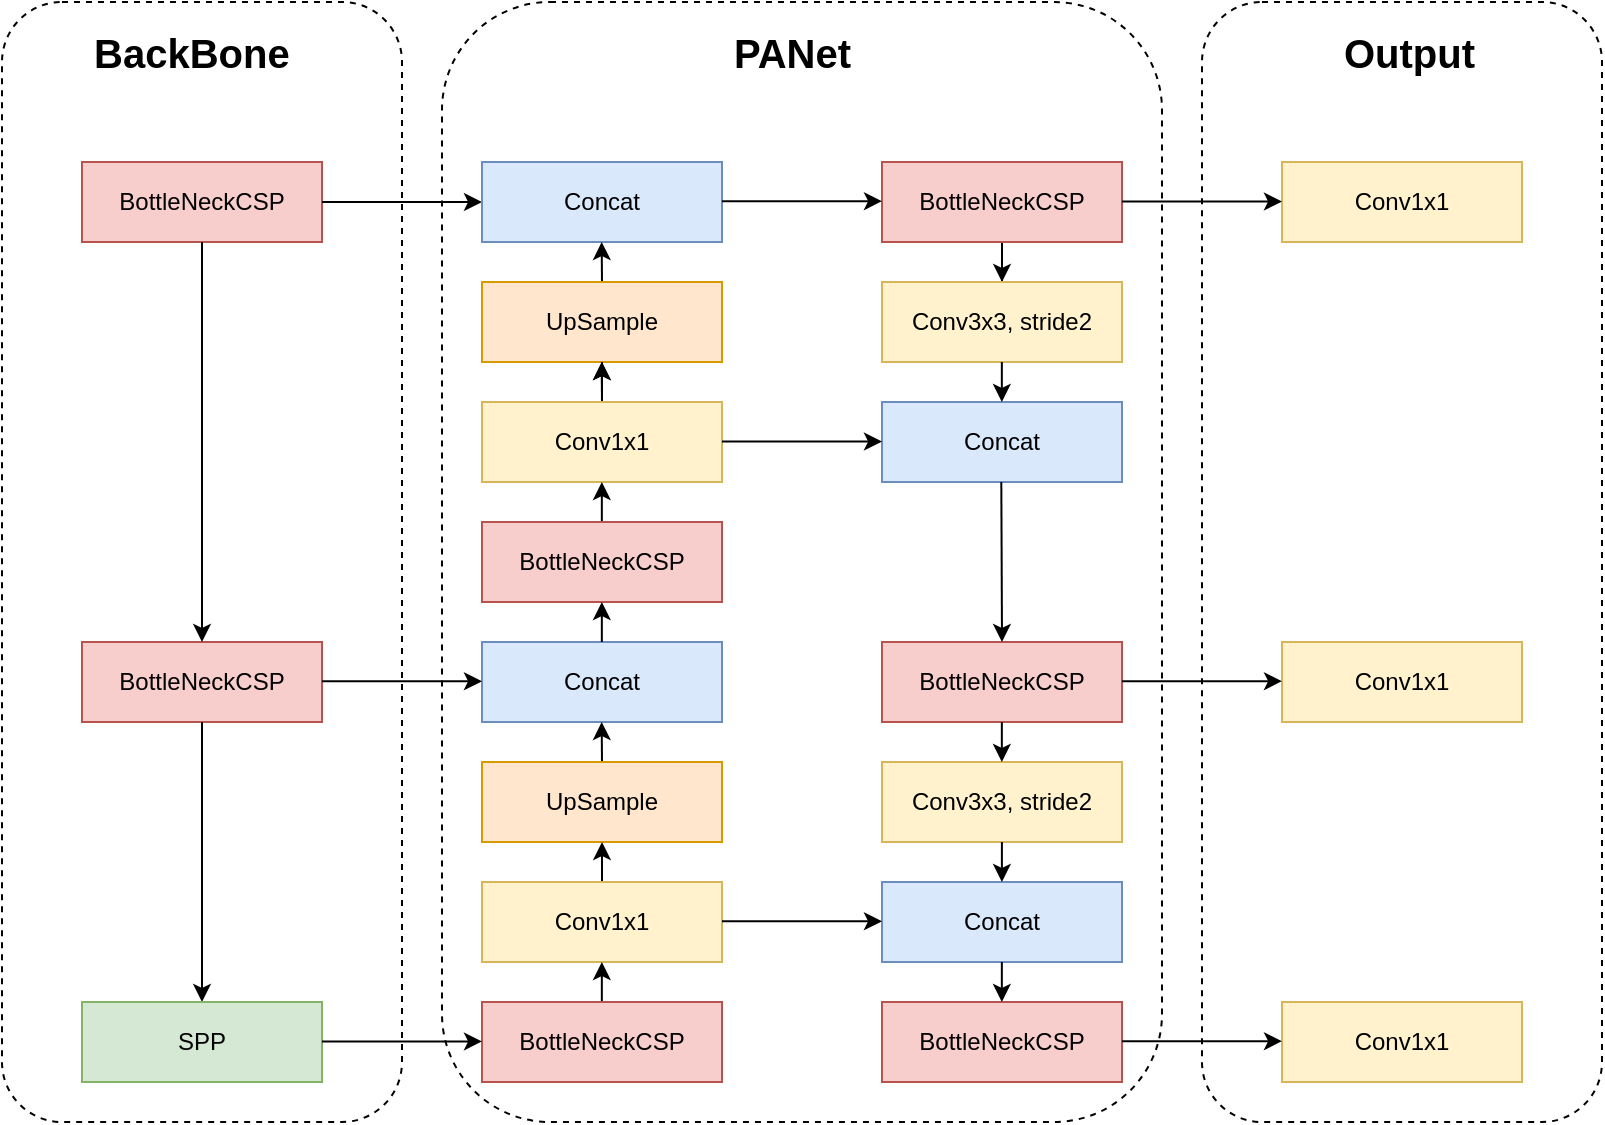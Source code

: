 <mxfile version="26.0.2">
  <diagram name="Page-1" id="G8kShVRum3qyttD_QA6k">
    <mxGraphModel dx="1616" dy="933" grid="1" gridSize="10" guides="1" tooltips="1" connect="1" arrows="1" fold="1" page="1" pageScale="1" pageWidth="10000" pageHeight="10000" math="0" shadow="0">
      <root>
        <mxCell id="0" />
        <mxCell id="1" parent="0" />
        <mxCell id="0eR2FXK2dG4zr-ykCBvd-1" value="BottleNeckCSP" style="rounded=0;whiteSpace=wrap;html=1;fillColor=#f8cecc;strokeColor=#b85450;" vertex="1" parent="1">
          <mxGeometry x="720" y="360" width="120" height="40" as="geometry" />
        </mxCell>
        <mxCell id="0eR2FXK2dG4zr-ykCBvd-2" value="BottleNeckCSP" style="rounded=0;whiteSpace=wrap;html=1;fillColor=#f8cecc;strokeColor=#b85450;" vertex="1" parent="1">
          <mxGeometry x="720" y="600" width="120" height="40" as="geometry" />
        </mxCell>
        <mxCell id="0eR2FXK2dG4zr-ykCBvd-3" value="" style="endArrow=classic;html=1;rounded=0;exitX=0.5;exitY=1;exitDx=0;exitDy=0;" edge="1" parent="1" source="0eR2FXK2dG4zr-ykCBvd-1" target="0eR2FXK2dG4zr-ykCBvd-2">
          <mxGeometry width="50" height="50" relative="1" as="geometry">
            <mxPoint x="960" y="520" as="sourcePoint" />
            <mxPoint x="1010" y="470" as="targetPoint" />
          </mxGeometry>
        </mxCell>
        <mxCell id="0eR2FXK2dG4zr-ykCBvd-4" value="" style="endArrow=classic;html=1;rounded=0;exitX=1;exitY=0.5;exitDx=0;exitDy=0;" edge="1" parent="1" source="0eR2FXK2dG4zr-ykCBvd-1">
          <mxGeometry width="50" height="50" relative="1" as="geometry">
            <mxPoint x="960" y="520" as="sourcePoint" />
            <mxPoint x="920" y="380" as="targetPoint" />
            <Array as="points">
              <mxPoint x="890" y="380" />
            </Array>
          </mxGeometry>
        </mxCell>
        <mxCell id="0eR2FXK2dG4zr-ykCBvd-5" value="Concat" style="rounded=0;whiteSpace=wrap;html=1;fillColor=#dae8fc;strokeColor=#6c8ebf;" vertex="1" parent="1">
          <mxGeometry x="920" y="360" width="120" height="40" as="geometry" />
        </mxCell>
        <mxCell id="0eR2FXK2dG4zr-ykCBvd-6" value="" style="endArrow=classic;html=1;rounded=0;" edge="1" parent="1">
          <mxGeometry width="50" height="50" relative="1" as="geometry">
            <mxPoint x="980" y="420" as="sourcePoint" />
            <mxPoint x="979.83" y="400" as="targetPoint" />
          </mxGeometry>
        </mxCell>
        <mxCell id="0eR2FXK2dG4zr-ykCBvd-7" value="UpSample" style="rounded=0;whiteSpace=wrap;html=1;fillColor=#ffe6cc;strokeColor=#d79b00;" vertex="1" parent="1">
          <mxGeometry x="920" y="420" width="120" height="40" as="geometry" />
        </mxCell>
        <mxCell id="0eR2FXK2dG4zr-ykCBvd-8" value="" style="endArrow=classic;html=1;rounded=0;" edge="1" parent="1">
          <mxGeometry width="50" height="50" relative="1" as="geometry">
            <mxPoint x="980" y="480" as="sourcePoint" />
            <mxPoint x="979.83" y="460" as="targetPoint" />
          </mxGeometry>
        </mxCell>
        <mxCell id="0eR2FXK2dG4zr-ykCBvd-10" value="" style="edgeStyle=orthogonalEdgeStyle;rounded=0;orthogonalLoop=1;jettySize=auto;html=1;" edge="1" parent="1" source="0eR2FXK2dG4zr-ykCBvd-9" target="0eR2FXK2dG4zr-ykCBvd-7">
          <mxGeometry relative="1" as="geometry" />
        </mxCell>
        <mxCell id="0eR2FXK2dG4zr-ykCBvd-9" value="Conv1x1" style="rounded=0;whiteSpace=wrap;html=1;fillColor=#fff2cc;strokeColor=#d6b656;" vertex="1" parent="1">
          <mxGeometry x="920" y="480" width="120" height="40" as="geometry" />
        </mxCell>
        <mxCell id="0eR2FXK2dG4zr-ykCBvd-11" value="" style="edgeStyle=orthogonalEdgeStyle;rounded=0;orthogonalLoop=1;jettySize=auto;html=1;" edge="1" parent="1">
          <mxGeometry relative="1" as="geometry">
            <mxPoint x="979.92" y="540" as="sourcePoint" />
            <mxPoint x="979.92" y="520" as="targetPoint" />
          </mxGeometry>
        </mxCell>
        <mxCell id="0eR2FXK2dG4zr-ykCBvd-12" value="BottleNeckCSP" style="rounded=0;whiteSpace=wrap;html=1;fillColor=#f8cecc;strokeColor=#b85450;" vertex="1" parent="1">
          <mxGeometry x="920" y="540" width="120" height="40" as="geometry" />
        </mxCell>
        <mxCell id="0eR2FXK2dG4zr-ykCBvd-13" value="Concat" style="rounded=0;whiteSpace=wrap;html=1;fillColor=#dae8fc;strokeColor=#6c8ebf;" vertex="1" parent="1">
          <mxGeometry x="920" y="600" width="120" height="40" as="geometry" />
        </mxCell>
        <mxCell id="0eR2FXK2dG4zr-ykCBvd-14" value="" style="edgeStyle=orthogonalEdgeStyle;rounded=0;orthogonalLoop=1;jettySize=auto;html=1;" edge="1" parent="1">
          <mxGeometry relative="1" as="geometry">
            <mxPoint x="979.92" y="600" as="sourcePoint" />
            <mxPoint x="979.92" y="580" as="targetPoint" />
          </mxGeometry>
        </mxCell>
        <mxCell id="0eR2FXK2dG4zr-ykCBvd-15" value="" style="endArrow=classic;html=1;rounded=0;exitX=1;exitY=0.5;exitDx=0;exitDy=0;" edge="1" parent="1">
          <mxGeometry width="50" height="50" relative="1" as="geometry">
            <mxPoint x="840" y="619.66" as="sourcePoint" />
            <mxPoint x="920" y="619.66" as="targetPoint" />
          </mxGeometry>
        </mxCell>
        <mxCell id="0eR2FXK2dG4zr-ykCBvd-16" value="" style="endArrow=classic;html=1;rounded=0;" edge="1" parent="1">
          <mxGeometry width="50" height="50" relative="1" as="geometry">
            <mxPoint x="980" y="660" as="sourcePoint" />
            <mxPoint x="979.83" y="640" as="targetPoint" />
          </mxGeometry>
        </mxCell>
        <mxCell id="0eR2FXK2dG4zr-ykCBvd-17" value="UpSample" style="rounded=0;whiteSpace=wrap;html=1;fillColor=#ffe6cc;strokeColor=#d79b00;" vertex="1" parent="1">
          <mxGeometry x="920" y="660" width="120" height="40" as="geometry" />
        </mxCell>
        <mxCell id="0eR2FXK2dG4zr-ykCBvd-18" value="" style="edgeStyle=orthogonalEdgeStyle;rounded=0;orthogonalLoop=1;jettySize=auto;html=1;" edge="1" parent="1" source="0eR2FXK2dG4zr-ykCBvd-19">
          <mxGeometry relative="1" as="geometry">
            <mxPoint x="980" y="700" as="targetPoint" />
          </mxGeometry>
        </mxCell>
        <mxCell id="0eR2FXK2dG4zr-ykCBvd-19" value="Conv1x1" style="rounded=0;whiteSpace=wrap;html=1;fillColor=#fff2cc;strokeColor=#d6b656;" vertex="1" parent="1">
          <mxGeometry x="920" y="720" width="120" height="40" as="geometry" />
        </mxCell>
        <mxCell id="0eR2FXK2dG4zr-ykCBvd-20" value="" style="edgeStyle=orthogonalEdgeStyle;rounded=0;orthogonalLoop=1;jettySize=auto;html=1;" edge="1" parent="1">
          <mxGeometry relative="1" as="geometry">
            <mxPoint x="979.92" y="780" as="sourcePoint" />
            <mxPoint x="979.92" y="760" as="targetPoint" />
          </mxGeometry>
        </mxCell>
        <mxCell id="0eR2FXK2dG4zr-ykCBvd-21" value="BottleNeckCSP" style="rounded=0;whiteSpace=wrap;html=1;fillColor=#f8cecc;strokeColor=#b85450;" vertex="1" parent="1">
          <mxGeometry x="920" y="780" width="120" height="40" as="geometry" />
        </mxCell>
        <mxCell id="0eR2FXK2dG4zr-ykCBvd-22" value="" style="endArrow=classic;html=1;rounded=0;exitX=0.5;exitY=1;exitDx=0;exitDy=0;" edge="1" parent="1" source="0eR2FXK2dG4zr-ykCBvd-2">
          <mxGeometry width="50" height="50" relative="1" as="geometry">
            <mxPoint x="870" y="710" as="sourcePoint" />
            <mxPoint x="780" y="780" as="targetPoint" />
          </mxGeometry>
        </mxCell>
        <mxCell id="0eR2FXK2dG4zr-ykCBvd-23" value="SPP" style="rounded=0;whiteSpace=wrap;html=1;fillColor=#d5e8d4;strokeColor=#82b366;" vertex="1" parent="1">
          <mxGeometry x="720" y="780" width="120" height="40" as="geometry" />
        </mxCell>
        <mxCell id="0eR2FXK2dG4zr-ykCBvd-24" value="" style="endArrow=classic;html=1;rounded=0;exitX=1;exitY=0.5;exitDx=0;exitDy=0;" edge="1" parent="1">
          <mxGeometry width="50" height="50" relative="1" as="geometry">
            <mxPoint x="840" y="799.71" as="sourcePoint" />
            <mxPoint x="920" y="799.71" as="targetPoint" />
          </mxGeometry>
        </mxCell>
        <mxCell id="0eR2FXK2dG4zr-ykCBvd-32" value="" style="edgeStyle=orthogonalEdgeStyle;rounded=0;orthogonalLoop=1;jettySize=auto;html=1;" edge="1" parent="1" source="0eR2FXK2dG4zr-ykCBvd-25" target="0eR2FXK2dG4zr-ykCBvd-28">
          <mxGeometry relative="1" as="geometry" />
        </mxCell>
        <mxCell id="0eR2FXK2dG4zr-ykCBvd-25" value="BottleNeckCSP" style="rounded=0;whiteSpace=wrap;html=1;fillColor=#f8cecc;strokeColor=#b85450;" vertex="1" parent="1">
          <mxGeometry x="1120" y="360" width="120" height="40" as="geometry" />
        </mxCell>
        <mxCell id="0eR2FXK2dG4zr-ykCBvd-26" value="" style="endArrow=classic;html=1;rounded=0;exitX=1;exitY=0.5;exitDx=0;exitDy=0;" edge="1" parent="1">
          <mxGeometry width="50" height="50" relative="1" as="geometry">
            <mxPoint x="1040" y="379.58" as="sourcePoint" />
            <mxPoint x="1120" y="379.58" as="targetPoint" />
            <Array as="points">
              <mxPoint x="1090" y="379.58" />
            </Array>
          </mxGeometry>
        </mxCell>
        <mxCell id="0eR2FXK2dG4zr-ykCBvd-28" value="Conv3x3, stride2" style="rounded=0;whiteSpace=wrap;html=1;fillColor=#fff2cc;strokeColor=#d6b656;" vertex="1" parent="1">
          <mxGeometry x="1120" y="420" width="120" height="40" as="geometry" />
        </mxCell>
        <mxCell id="0eR2FXK2dG4zr-ykCBvd-33" value="Concat" style="rounded=0;whiteSpace=wrap;html=1;fillColor=#dae8fc;strokeColor=#6c8ebf;" vertex="1" parent="1">
          <mxGeometry x="1120" y="480" width="120" height="40" as="geometry" />
        </mxCell>
        <mxCell id="0eR2FXK2dG4zr-ykCBvd-34" value="" style="edgeStyle=orthogonalEdgeStyle;rounded=0;orthogonalLoop=1;jettySize=auto;html=1;" edge="1" parent="1">
          <mxGeometry relative="1" as="geometry">
            <mxPoint x="1179.92" y="460" as="sourcePoint" />
            <mxPoint x="1179.92" y="480" as="targetPoint" />
          </mxGeometry>
        </mxCell>
        <mxCell id="0eR2FXK2dG4zr-ykCBvd-35" value="BottleNeckCSP" style="rounded=0;whiteSpace=wrap;html=1;fillColor=#f8cecc;strokeColor=#b85450;" vertex="1" parent="1">
          <mxGeometry x="1120" y="600" width="120" height="40" as="geometry" />
        </mxCell>
        <mxCell id="0eR2FXK2dG4zr-ykCBvd-36" value="" style="endArrow=classic;html=1;rounded=0;exitX=0.5;exitY=1;exitDx=0;exitDy=0;entryX=0.5;entryY=0;entryDx=0;entryDy=0;" edge="1" parent="1" target="0eR2FXK2dG4zr-ykCBvd-35">
          <mxGeometry width="50" height="50" relative="1" as="geometry">
            <mxPoint x="1179.66" y="520" as="sourcePoint" />
            <mxPoint x="1179.66" y="660" as="targetPoint" />
          </mxGeometry>
        </mxCell>
        <mxCell id="0eR2FXK2dG4zr-ykCBvd-37" value="Conv3x3, stride2" style="rounded=0;whiteSpace=wrap;html=1;fillColor=#fff2cc;strokeColor=#d6b656;" vertex="1" parent="1">
          <mxGeometry x="1120" y="660" width="120" height="40" as="geometry" />
        </mxCell>
        <mxCell id="0eR2FXK2dG4zr-ykCBvd-38" value="" style="edgeStyle=orthogonalEdgeStyle;rounded=0;orthogonalLoop=1;jettySize=auto;html=1;" edge="1" parent="1">
          <mxGeometry relative="1" as="geometry">
            <mxPoint x="1179.92" y="640" as="sourcePoint" />
            <mxPoint x="1179.92" y="660" as="targetPoint" />
          </mxGeometry>
        </mxCell>
        <mxCell id="0eR2FXK2dG4zr-ykCBvd-39" value="Concat" style="rounded=0;whiteSpace=wrap;html=1;fillColor=#dae8fc;strokeColor=#6c8ebf;" vertex="1" parent="1">
          <mxGeometry x="1120" y="720" width="120" height="40" as="geometry" />
        </mxCell>
        <mxCell id="0eR2FXK2dG4zr-ykCBvd-40" value="" style="edgeStyle=orthogonalEdgeStyle;rounded=0;orthogonalLoop=1;jettySize=auto;html=1;" edge="1" parent="1">
          <mxGeometry relative="1" as="geometry">
            <mxPoint x="1179.95" y="700" as="sourcePoint" />
            <mxPoint x="1179.95" y="720" as="targetPoint" />
          </mxGeometry>
        </mxCell>
        <mxCell id="0eR2FXK2dG4zr-ykCBvd-41" value="BottleNeckCSP" style="rounded=0;whiteSpace=wrap;html=1;fillColor=#f8cecc;strokeColor=#b85450;" vertex="1" parent="1">
          <mxGeometry x="1120" y="780" width="120" height="40" as="geometry" />
        </mxCell>
        <mxCell id="0eR2FXK2dG4zr-ykCBvd-42" value="" style="edgeStyle=orthogonalEdgeStyle;rounded=0;orthogonalLoop=1;jettySize=auto;html=1;" edge="1" parent="1">
          <mxGeometry relative="1" as="geometry">
            <mxPoint x="1179.92" y="760" as="sourcePoint" />
            <mxPoint x="1179.92" y="780" as="targetPoint" />
          </mxGeometry>
        </mxCell>
        <mxCell id="0eR2FXK2dG4zr-ykCBvd-43" value="" style="endArrow=classic;html=1;rounded=0;exitX=1;exitY=0.5;exitDx=0;exitDy=0;" edge="1" parent="1">
          <mxGeometry width="50" height="50" relative="1" as="geometry">
            <mxPoint x="1040" y="499.8" as="sourcePoint" />
            <mxPoint x="1120" y="499.8" as="targetPoint" />
            <Array as="points">
              <mxPoint x="1090" y="499.8" />
            </Array>
          </mxGeometry>
        </mxCell>
        <mxCell id="0eR2FXK2dG4zr-ykCBvd-44" value="" style="endArrow=classic;html=1;rounded=0;exitX=1;exitY=0.5;exitDx=0;exitDy=0;" edge="1" parent="1">
          <mxGeometry width="50" height="50" relative="1" as="geometry">
            <mxPoint x="1040" y="739.66" as="sourcePoint" />
            <mxPoint x="1120" y="739.66" as="targetPoint" />
            <Array as="points">
              <mxPoint x="1090" y="739.66" />
            </Array>
          </mxGeometry>
        </mxCell>
        <mxCell id="0eR2FXK2dG4zr-ykCBvd-45" value="Conv1x1" style="rounded=0;whiteSpace=wrap;html=1;fillColor=#fff2cc;strokeColor=#d6b656;" vertex="1" parent="1">
          <mxGeometry x="1320" y="360" width="120" height="40" as="geometry" />
        </mxCell>
        <mxCell id="0eR2FXK2dG4zr-ykCBvd-46" value="" style="endArrow=classic;html=1;rounded=0;exitX=1;exitY=0.5;exitDx=0;exitDy=0;" edge="1" parent="1">
          <mxGeometry width="50" height="50" relative="1" as="geometry">
            <mxPoint x="1240" y="379.76" as="sourcePoint" />
            <mxPoint x="1320" y="379.76" as="targetPoint" />
            <Array as="points">
              <mxPoint x="1290" y="379.76" />
            </Array>
          </mxGeometry>
        </mxCell>
        <mxCell id="0eR2FXK2dG4zr-ykCBvd-47" value="Conv1x1" style="rounded=0;whiteSpace=wrap;html=1;fillColor=#fff2cc;strokeColor=#d6b656;" vertex="1" parent="1">
          <mxGeometry x="1320" y="600" width="120" height="40" as="geometry" />
        </mxCell>
        <mxCell id="0eR2FXK2dG4zr-ykCBvd-48" value="" style="endArrow=classic;html=1;rounded=0;exitX=1;exitY=0.5;exitDx=0;exitDy=0;" edge="1" parent="1">
          <mxGeometry width="50" height="50" relative="1" as="geometry">
            <mxPoint x="1240" y="619.58" as="sourcePoint" />
            <mxPoint x="1320" y="619.58" as="targetPoint" />
            <Array as="points">
              <mxPoint x="1290" y="619.58" />
            </Array>
          </mxGeometry>
        </mxCell>
        <mxCell id="0eR2FXK2dG4zr-ykCBvd-49" value="Conv1x1" style="rounded=0;whiteSpace=wrap;html=1;fillColor=#fff2cc;strokeColor=#d6b656;" vertex="1" parent="1">
          <mxGeometry x="1320" y="780" width="120" height="40" as="geometry" />
        </mxCell>
        <mxCell id="0eR2FXK2dG4zr-ykCBvd-50" value="" style="endArrow=classic;html=1;rounded=0;exitX=1;exitY=0.5;exitDx=0;exitDy=0;" edge="1" parent="1">
          <mxGeometry width="50" height="50" relative="1" as="geometry">
            <mxPoint x="1240" y="799.58" as="sourcePoint" />
            <mxPoint x="1320" y="799.58" as="targetPoint" />
            <Array as="points">
              <mxPoint x="1290" y="799.58" />
            </Array>
          </mxGeometry>
        </mxCell>
        <mxCell id="0eR2FXK2dG4zr-ykCBvd-51" value="" style="rounded=1;whiteSpace=wrap;html=1;fillColor=none;dashed=1;" vertex="1" parent="1">
          <mxGeometry x="680" y="280" width="200" height="560" as="geometry" />
        </mxCell>
        <mxCell id="0eR2FXK2dG4zr-ykCBvd-52" value="&lt;b&gt;&lt;font style=&quot;font-size: 20px;&quot;&gt;BackBone&lt;/font&gt;&lt;/b&gt;" style="text;strokeColor=none;fillColor=none;align=left;verticalAlign=middle;spacingLeft=4;spacingRight=4;overflow=hidden;points=[[0,0.5],[1,0.5]];portConstraint=eastwest;rotatable=0;whiteSpace=wrap;html=1;" vertex="1" parent="1">
          <mxGeometry x="720" y="290" width="140" height="30" as="geometry" />
        </mxCell>
        <mxCell id="0eR2FXK2dG4zr-ykCBvd-53" value="" style="rounded=1;whiteSpace=wrap;html=1;fillColor=none;dashed=1;" vertex="1" parent="1">
          <mxGeometry x="900" y="280" width="360" height="560" as="geometry" />
        </mxCell>
        <mxCell id="0eR2FXK2dG4zr-ykCBvd-54" value="&lt;b&gt;&lt;font style=&quot;font-size: 20px;&quot;&gt;PANet&lt;/font&gt;&lt;/b&gt;" style="text;strokeColor=none;fillColor=none;align=left;verticalAlign=middle;spacingLeft=4;spacingRight=4;overflow=hidden;points=[[0,0.5],[1,0.5]];portConstraint=eastwest;rotatable=0;whiteSpace=wrap;html=1;" vertex="1" parent="1">
          <mxGeometry x="1040" y="290" width="70" height="30" as="geometry" />
        </mxCell>
        <mxCell id="0eR2FXK2dG4zr-ykCBvd-55" value="" style="rounded=1;whiteSpace=wrap;html=1;fillColor=none;dashed=1;" vertex="1" parent="1">
          <mxGeometry x="1280" y="280" width="200" height="560" as="geometry" />
        </mxCell>
        <mxCell id="0eR2FXK2dG4zr-ykCBvd-56" value="&lt;b&gt;&lt;font style=&quot;font-size: 20px;&quot;&gt;Output&lt;/font&gt;&lt;/b&gt;" style="text;strokeColor=none;fillColor=none;align=left;verticalAlign=middle;spacingLeft=4;spacingRight=4;overflow=hidden;points=[[0,0.5],[1,0.5]];portConstraint=eastwest;rotatable=0;whiteSpace=wrap;html=1;" vertex="1" parent="1">
          <mxGeometry x="1345" y="290" width="85" height="30" as="geometry" />
        </mxCell>
      </root>
    </mxGraphModel>
  </diagram>
</mxfile>
